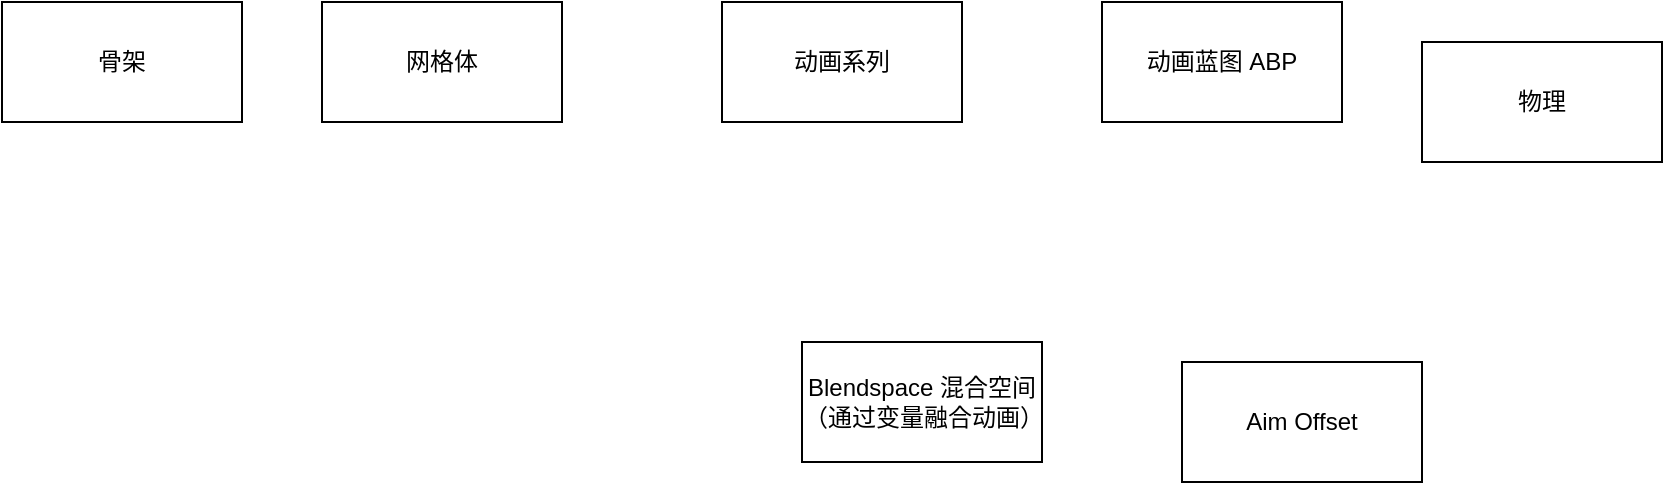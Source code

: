 <mxfile>
    <diagram id="YHRaSuUu0spOmOLHsfdV" name="第 1 页">
        <mxGraphModel dx="1874" dy="1552" grid="1" gridSize="10" guides="1" tooltips="1" connect="1" arrows="1" fold="1" page="1" pageScale="1" pageWidth="827" pageHeight="1169" math="0" shadow="0">
            <root>
                <mxCell id="0"/>
                <mxCell id="1" parent="0"/>
                <mxCell id="2" value="动画蓝图 ABP" style="whiteSpace=wrap;html=1;" parent="1" vertex="1">
                    <mxGeometry x="760" y="220" width="120" height="60" as="geometry"/>
                </mxCell>
                <mxCell id="3" value="骨架" style="whiteSpace=wrap;html=1;" parent="1" vertex="1">
                    <mxGeometry x="210" y="220" width="120" height="60" as="geometry"/>
                </mxCell>
                <mxCell id="4" value="网格体" style="whiteSpace=wrap;html=1;" parent="1" vertex="1">
                    <mxGeometry x="370" y="220" width="120" height="60" as="geometry"/>
                </mxCell>
                <mxCell id="5" value="动画系列" style="whiteSpace=wrap;html=1;" parent="1" vertex="1">
                    <mxGeometry x="570" y="220" width="120" height="60" as="geometry"/>
                </mxCell>
                <mxCell id="6" value="物理" style="whiteSpace=wrap;html=1;" parent="1" vertex="1">
                    <mxGeometry x="920" y="240" width="120" height="60" as="geometry"/>
                </mxCell>
                <mxCell id="7" value="Blendspace 混合空间（通过变量融合动画）" style="whiteSpace=wrap;html=1;" parent="1" vertex="1">
                    <mxGeometry x="610" y="390" width="120" height="60" as="geometry"/>
                </mxCell>
                <mxCell id="8" value="Aim Offset" style="whiteSpace=wrap;html=1;" parent="1" vertex="1">
                    <mxGeometry x="800" y="400" width="120" height="60" as="geometry"/>
                </mxCell>
            </root>
        </mxGraphModel>
    </diagram>
    <diagram id="vRYEzN3Ag8dpLWGYJltW" name="ALS">
        <mxGraphModel dx="1452" dy="517" grid="1" gridSize="10" guides="1" tooltips="1" connect="1" arrows="1" fold="1" page="1" pageScale="1" pageWidth="827" pageHeight="1169" math="0" shadow="0">
            <root>
                <mxCell id="iH8lI77wb18un7Hdm9NU-0"/>
                <mxCell id="iH8lI77wb18un7Hdm9NU-1" parent="iH8lI77wb18un7Hdm9NU-0"/>
                <mxCell id="iH8lI77wb18un7Hdm9NU-2" value="UpdateAnimation" style="shape=step;perimeter=stepPerimeter;whiteSpace=wrap;html=1;fixedSize=1;" vertex="1" parent="iH8lI77wb18un7Hdm9NU-1">
                    <mxGeometry x="140" y="370" width="120" height="80" as="geometry"/>
                </mxCell>
                <mxCell id="iH8lI77wb18un7Hdm9NU-3" value="AnimGraph" style="shape=step;perimeter=stepPerimeter;whiteSpace=wrap;html=1;fixedSize=1;" vertex="1" parent="iH8lI77wb18un7Hdm9NU-1">
                    <mxGeometry x="140" y="600" width="120" height="80" as="geometry"/>
                </mxCell>
                <mxCell id="iH8lI77wb18un7Hdm9NU-4" value="LayerBlending" style="swimlane;" vertex="1" parent="iH8lI77wb18un7Hdm9NU-1">
                    <mxGeometry x="370" y="540" width="400" height="320" as="geometry"/>
                </mxCell>
                <mxCell id="iH8lI77wb18un7Hdm9NU-5" value="BaseLayer" style="whiteSpace=wrap;html=1;" vertex="1" parent="iH8lI77wb18un7Hdm9NU-1">
                    <mxGeometry x="400" y="610" width="120" height="60" as="geometry"/>
                </mxCell>
                <mxCell id="iH8lI77wb18un7Hdm9NU-6" value="BaseLayer" style="whiteSpace=wrap;html=1;" vertex="1" parent="iH8lI77wb18un7Hdm9NU-1">
                    <mxGeometry x="70" y="990" width="120" height="60" as="geometry"/>
                </mxCell>
                <mxCell id="iH8lI77wb18un7Hdm9NU-7" value="LocomotionCycles" style="shape=step;perimeter=stepPerimeter;whiteSpace=wrap;html=1;fixedSize=1;" vertex="1" parent="iH8lI77wb18un7Hdm9NU-1">
                    <mxGeometry x="280" y="970" width="120" height="80" as="geometry"/>
                </mxCell>
                <mxCell id="iH8lI77wb18un7Hdm9NU-9" value="八个方向的" style="text;html=1;align=center;verticalAlign=middle;resizable=0;points=[];autosize=1;strokeColor=none;fillColor=none;" vertex="1" parent="iH8lI77wb18un7Hdm9NU-1">
                    <mxGeometry x="270" y="1190" width="80" height="20" as="geometry"/>
                </mxCell>
                <mxCell id="iH8lI77wb18un7Hdm9NU-11" value="曲线的作用" style="swimlane;fontStyle=0;childLayout=stackLayout;horizontal=1;startSize=30;horizontalStack=0;resizeParent=1;resizeParentMax=0;resizeLast=0;collapsible=1;marginBottom=0;" vertex="1" parent="iH8lI77wb18un7Hdm9NU-1">
                    <mxGeometry x="880" y="890" width="190" height="120" as="geometry"/>
                </mxCell>
                <mxCell id="iH8lI77wb18un7Hdm9NU-12" value="Weight_Gait    1 是走  2 是跑" style="text;strokeColor=none;fillColor=none;align=left;verticalAlign=middle;spacingLeft=4;spacingRight=4;overflow=hidden;points=[[0,0.5],[1,0.5]];portConstraint=eastwest;rotatable=0;" vertex="1" parent="iH8lI77wb18un7Hdm9NU-11">
                    <mxGeometry y="30" width="190" height="30" as="geometry"/>
                </mxCell>
                <mxCell id="iH8lI77wb18un7Hdm9NU-13" value="Item 2" style="text;strokeColor=none;fillColor=none;align=left;verticalAlign=middle;spacingLeft=4;spacingRight=4;overflow=hidden;points=[[0,0.5],[1,0.5]];portConstraint=eastwest;rotatable=0;" vertex="1" parent="iH8lI77wb18un7Hdm9NU-11">
                    <mxGeometry y="60" width="190" height="30" as="geometry"/>
                </mxCell>
                <mxCell id="iH8lI77wb18un7Hdm9NU-14" value="Item 3" style="text;strokeColor=none;fillColor=none;align=left;verticalAlign=middle;spacingLeft=4;spacingRight=4;overflow=hidden;points=[[0,0.5],[1,0.5]];portConstraint=eastwest;rotatable=0;" vertex="1" parent="iH8lI77wb18un7Hdm9NU-11">
                    <mxGeometry y="90" width="190" height="30" as="geometry"/>
                </mxCell>
                <mxCell id="iH8lI77wb18un7Hdm9NU-15" value="动画变量" style="swimlane;fontStyle=0;childLayout=stackLayout;horizontal=1;startSize=30;horizontalStack=0;resizeParent=1;resizeParentMax=0;resizeLast=0;collapsible=1;marginBottom=0;" vertex="1" parent="iH8lI77wb18un7Hdm9NU-1">
                    <mxGeometry x="510" y="890" width="330" height="120" as="geometry"/>
                </mxCell>
                <mxCell id="iH8lI77wb18un7Hdm9NU-16" value="StrideBlend   表示步伐，有Speed 和曲线得来的" style="text;strokeColor=none;fillColor=none;align=left;verticalAlign=middle;spacingLeft=4;spacingRight=4;overflow=hidden;points=[[0,0.5],[1,0.5]];portConstraint=eastwest;rotatable=0;" vertex="1" parent="iH8lI77wb18un7Hdm9NU-15">
                    <mxGeometry y="30" width="330" height="30" as="geometry"/>
                </mxCell>
                <mxCell id="iH8lI77wb18un7Hdm9NU-17" value="WalkRunBlend 根据角色自己的gait 状态" style="text;strokeColor=none;fillColor=none;align=left;verticalAlign=middle;spacingLeft=4;spacingRight=4;overflow=hidden;points=[[0,0.5],[1,0.5]];portConstraint=eastwest;rotatable=0;" vertex="1" parent="iH8lI77wb18un7Hdm9NU-15">
                    <mxGeometry y="60" width="330" height="30" as="geometry"/>
                </mxCell>
                <mxCell id="iH8lI77wb18un7Hdm9NU-18" value="Item 3" style="text;strokeColor=none;fillColor=none;align=left;verticalAlign=middle;spacingLeft=4;spacingRight=4;overflow=hidden;points=[[0,0.5],[1,0.5]];portConstraint=eastwest;rotatable=0;" vertex="1" parent="iH8lI77wb18un7Hdm9NU-15">
                    <mxGeometry y="90" width="330" height="30" as="geometry"/>
                </mxCell>
                <mxCell id="iH8lI77wb18un7Hdm9NU-19" value="(N) CycleBlending" style="swimlane;fontStyle=0;childLayout=stackLayout;horizontal=1;startSize=30;horizontalStack=0;resizeParent=1;resizeParentMax=0;resizeLast=0;collapsible=1;marginBottom=0;" vertex="1" parent="iH8lI77wb18un7Hdm9NU-1">
                    <mxGeometry x="250" y="1260" width="240" height="120" as="geometry"/>
                </mxCell>
                <mxCell id="iH8lI77wb18un7Hdm9NU-20" value="先缓存" style="text;strokeColor=none;fillColor=none;align=left;verticalAlign=middle;spacingLeft=4;spacingRight=4;overflow=hidden;points=[[0,0.5],[1,0.5]];portConstraint=eastwest;rotatable=0;" vertex="1" parent="iH8lI77wb18un7Hdm9NU-19">
                    <mxGeometry y="30" width="240" height="30" as="geometry"/>
                </mxCell>
                <mxCell id="iH8lI77wb18un7Hdm9NU-21" value="向前和冲刺  根据条件融合新的向前" style="text;strokeColor=none;fillColor=none;align=left;verticalAlign=middle;spacingLeft=4;spacingRight=4;overflow=hidden;points=[[0,0.5],[1,0.5]];portConstraint=eastwest;rotatable=0;" vertex="1" parent="iH8lI77wb18un7Hdm9NU-19">
                    <mxGeometry y="60" width="240" height="30" as="geometry"/>
                </mxCell>
                <mxCell id="iH8lI77wb18un7Hdm9NU-22" value="然后把方向" style="text;strokeColor=none;fillColor=none;align=left;verticalAlign=middle;spacingLeft=4;spacingRight=4;overflow=hidden;points=[[0,0.5],[1,0.5]];portConstraint=eastwest;rotatable=0;" vertex="1" parent="iH8lI77wb18un7Hdm9NU-19">
                    <mxGeometry y="90" width="240" height="30" as="geometry"/>
                </mxCell>
                <mxCell id="iH8lI77wb18un7Hdm9NU-23" value="MovemenDirection" style="text;html=1;align=center;verticalAlign=middle;resizable=0;points=[];autosize=1;strokeColor=none;fillColor=none;" vertex="1" parent="iH8lI77wb18un7Hdm9NU-1">
                    <mxGeometry x="40" y="1290" width="120" height="20" as="geometry"/>
                </mxCell>
                <mxCell id="iH8lI77wb18un7Hdm9NU-24" value="Feet_Crossing" style="text;html=1;align=center;verticalAlign=middle;resizable=0;points=[];autosize=1;strokeColor=none;fillColor=none;" vertex="1" parent="iH8lI77wb18un7Hdm9NU-1">
                    <mxGeometry x="25" y="1330" width="90" height="20" as="geometry"/>
                </mxCell>
                <mxCell id="iH8lI77wb18un7Hdm9NU-25" value="HipOrientation_Bias" style="text;html=1;align=center;verticalAlign=middle;resizable=0;points=[];autosize=1;strokeColor=none;fillColor=none;" vertex="1" parent="iH8lI77wb18un7Hdm9NU-1">
                    <mxGeometry y="1360" width="120" height="20" as="geometry"/>
                </mxCell>
                <mxCell id="iH8lI77wb18un7Hdm9NU-26" value="脚步交叉" style="text;html=1;align=center;verticalAlign=middle;resizable=0;points=[];autosize=1;strokeColor=none;fillColor=none;" vertex="1" parent="iH8lI77wb18un7Hdm9NU-1">
                    <mxGeometry x="120" y="1330" width="60" height="20" as="geometry"/>
                </mxCell>
                <mxCell id="iH8lI77wb18un7Hdm9NU-27" value="胯部的位置" style="text;html=1;align=center;verticalAlign=middle;resizable=0;points=[];autosize=1;strokeColor=none;fillColor=none;" vertex="1" parent="iH8lI77wb18un7Hdm9NU-1">
                    <mxGeometry x="120" y="1370" width="80" height="20" as="geometry"/>
                </mxCell>
                <mxCell id="iH8lI77wb18un7Hdm9NU-28" value="(N) LocomotionCycles" style="swimlane;fontStyle=0;childLayout=stackLayout;horizontal=1;startSize=30;horizontalStack=0;resizeParent=1;resizeParentMax=0;resizeLast=0;collapsible=1;marginBottom=0;" vertex="1" parent="iH8lI77wb18un7Hdm9NU-1">
                    <mxGeometry x="235" y="1110" width="240" height="60" as="geometry"/>
                </mxCell>
                <mxCell id="iH8lI77wb18un7Hdm9NU-30" value="向前和冲刺  根据条件融合新的向前" style="text;strokeColor=none;fillColor=none;align=left;verticalAlign=middle;spacingLeft=4;spacingRight=4;overflow=hidden;points=[[0,0.5],[1,0.5]];portConstraint=eastwest;rotatable=0;" vertex="1" parent="iH8lI77wb18un7Hdm9NU-28">
                    <mxGeometry y="30" width="240" height="30" as="geometry"/>
                </mxCell>
                <mxCell id="iH8lI77wb18un7Hdm9NU-32" value="(N) Directional States" style="swimlane;fontStyle=0;childLayout=stackLayout;horizontal=1;startSize=30;horizontalStack=0;resizeParent=1;resizeParentMax=0;resizeLast=0;collapsible=1;marginBottom=0;" vertex="1" parent="iH8lI77wb18un7Hdm9NU-1">
                    <mxGeometry x="280" y="1430" width="140" height="60" as="geometry"/>
                </mxCell>
                <mxCell id="iH8lI77wb18un7Hdm9NU-33" value="八方向融合" style="text;strokeColor=none;fillColor=none;align=left;verticalAlign=middle;spacingLeft=4;spacingRight=4;overflow=hidden;points=[[0,0.5],[1,0.5]];portConstraint=eastwest;rotatable=0;" vertex="1" parent="iH8lI77wb18un7Hdm9NU-32">
                    <mxGeometry y="30" width="140" height="30" as="geometry"/>
                </mxCell>
                <mxCell id="iH8lI77wb18un7Hdm9NU-36" value="应用斜扩展" style="text;html=1;align=center;verticalAlign=middle;resizable=0;points=[];autosize=1;strokeColor=none;fillColor=none;" vertex="1" parent="iH8lI77wb18un7Hdm9NU-1">
                    <mxGeometry x="560" y="1120" width="80" height="20" as="geometry"/>
                </mxCell>
                <mxCell id="iH8lI77wb18un7Hdm9NU-37" value="加倾斜" style="text;html=1;align=center;verticalAlign=middle;resizable=0;points=[];autosize=1;strokeColor=none;fillColor=none;" vertex="1" parent="iH8lI77wb18un7Hdm9NU-1">
                    <mxGeometry x="575" y="1160" width="50" height="20" as="geometry"/>
                </mxCell>
                <mxCell id="iH8lI77wb18un7Hdm9NU-38" value="&lt;br&gt;？？？&lt;br&gt;" style="text;html=1;align=center;verticalAlign=middle;resizable=0;points=[];autosize=1;strokeColor=none;fillColor=none;" vertex="1" parent="iH8lI77wb18un7Hdm9NU-1">
                    <mxGeometry x="650" y="1100" width="50" height="30" as="geometry"/>
                </mxCell>
                <mxCell id="iH8lI77wb18un7Hdm9NU-40" value="Main Movement States" style="swimlane;" vertex="1" parent="iH8lI77wb18un7Hdm9NU-1">
                    <mxGeometry x="820" y="1100" width="440" height="250" as="geometry"/>
                </mxCell>
                <mxCell id="iH8lI77wb18un7Hdm9NU-41" value="空中" style="text;html=1;align=center;verticalAlign=middle;resizable=0;points=[];autosize=1;strokeColor=none;fillColor=none;" vertex="1" parent="iH8lI77wb18un7Hdm9NU-40">
                    <mxGeometry x="110" y="60" width="40" height="20" as="geometry"/>
                </mxCell>
                <mxCell id="iH8lI77wb18un7Hdm9NU-42" value="在地面上" style="text;html=1;align=center;verticalAlign=middle;resizable=0;points=[];autosize=1;strokeColor=none;fillColor=none;" vertex="1" parent="iH8lI77wb18un7Hdm9NU-1">
                    <mxGeometry x="900" y="1270" width="60" height="20" as="geometry"/>
                </mxCell>
                <mxCell id="iH8lI77wb18un7Hdm9NU-47" value="" style="shape=flexArrow;endArrow=classic;startArrow=classic;html=1;" edge="1" parent="iH8lI77wb18un7Hdm9NU-1" target="iH8lI77wb18un7Hdm9NU-48">
                    <mxGeometry width="100" height="100" relative="1" as="geometry">
                        <mxPoint x="1090" y="1260" as="sourcePoint"/>
                        <mxPoint x="1190" y="1160" as="targetPoint"/>
                    </mxGeometry>
                </mxCell>
                <mxCell id="iH8lI77wb18un7Hdm9NU-48" value="Vertical Container" style="swimlane;" vertex="1" parent="iH8lI77wb18un7Hdm9NU-1">
                    <mxGeometry x="1090" y="1060" width="200" height="200" as="geometry"/>
                </mxCell>
                <mxCell id="iH8lI77wb18un7Hdm9NU-49" value="Main Grounded States" style="swimlane;" vertex="1" parent="iH8lI77wb18un7Hdm9NU-1">
                    <mxGeometry x="827" y="1430" width="200" height="200" as="geometry"/>
                </mxCell>
                <mxCell id="iH8lI77wb18un7Hdm9NU-50" value="翻滚" style="text;html=1;align=center;verticalAlign=middle;resizable=0;points=[];autosize=1;strokeColor=none;fillColor=none;" vertex="1" parent="iH8lI77wb18un7Hdm9NU-49">
                    <mxGeometry x="33" y="60" width="40" height="20" as="geometry"/>
                </mxCell>
                <mxCell id="iH8lI77wb18un7Hdm9NU-51" value="站立" style="text;html=1;align=center;verticalAlign=middle;resizable=0;points=[];autosize=1;strokeColor=none;fillColor=none;" vertex="1" parent="iH8lI77wb18un7Hdm9NU-49">
                    <mxGeometry x="133" y="60" width="40" height="20" as="geometry"/>
                </mxCell>
                <mxCell id="iH8lI77wb18un7Hdm9NU-52" value="蹲" style="text;html=1;align=center;verticalAlign=middle;resizable=0;points=[];autosize=1;strokeColor=none;fillColor=none;" vertex="1" parent="iH8lI77wb18un7Hdm9NU-1">
                    <mxGeometry x="895" y="1580" width="30" height="20" as="geometry"/>
                </mxCell>
                <mxCell id="iH8lI77wb18un7Hdm9NU-53" value="(N) Locomotion Detail" style="swimlane;" vertex="1" parent="iH8lI77wb18un7Hdm9NU-1">
                    <mxGeometry x="180" y="1600" width="320" height="250" as="geometry"/>
                </mxCell>
                <mxCell id="iH8lI77wb18un7Hdm9NU-54" value="这里包含(N) LocomotionCycles" style="text;html=1;align=center;verticalAlign=middle;resizable=0;points=[];autosize=1;strokeColor=none;fillColor=none;" vertex="1" parent="iH8lI77wb18un7Hdm9NU-1">
                    <mxGeometry x="240" y="1680" width="180" height="20" as="geometry"/>
                </mxCell>
                <mxCell id="iH8lI77wb18un7Hdm9NU-55" value="VelocityBlend&amp;nbsp; &amp;nbsp; 来确定方向的融合" style="text;html=1;align=center;verticalAlign=middle;resizable=0;points=[];autosize=1;strokeColor=none;fillColor=none;" vertex="1" parent="iH8lI77wb18un7Hdm9NU-1">
                    <mxGeometry x="-30" y="1460" width="200" height="20" as="geometry"/>
                </mxCell>
                <mxCell id="iH8lI77wb18un7Hdm9NU-56" value="(N) Locomotion States" style="swimlane;" vertex="1" parent="iH8lI77wb18un7Hdm9NU-1">
                    <mxGeometry x="-340" y="1540" width="440" height="390" as="geometry"/>
                </mxCell>
                <mxCell id="iH8lI77wb18un7Hdm9NU-57" value="移动和不移动切换 还有停步的处理" style="text;html=1;align=center;verticalAlign=middle;resizable=0;points=[];autosize=1;strokeColor=none;fillColor=none;" vertex="1" parent="iH8lI77wb18un7Hdm9NU-1">
                    <mxGeometry x="-310" y="1610" width="200" height="20" as="geometry"/>
                </mxCell>
                <mxCell id="iH8lI77wb18un7Hdm9NU-58" value="OverlayLayer" style="swimlane;" vertex="1" parent="iH8lI77wb18un7Hdm9NU-1">
                    <mxGeometry x="1080" y="1890" width="200" height="200" as="geometry"/>
                </mxCell>
                <mxCell id="iH8lI77wb18un7Hdm9NU-59" value="可以看成手上的动作" style="text;html=1;align=center;verticalAlign=middle;resizable=0;points=[];autosize=1;strokeColor=none;fillColor=none;" vertex="1" parent="iH8lI77wb18un7Hdm9NU-58">
                    <mxGeometry x="20" y="60" width="120" height="20" as="geometry"/>
                </mxCell>
                <mxCell id="iH8lI77wb18un7Hdm9NU-60" value="BaseLayer" style="swimlane;startSize=23;" vertex="1" parent="iH8lI77wb18un7Hdm9NU-1">
                    <mxGeometry x="1060" y="1620" width="200" height="200" as="geometry"/>
                </mxCell>
                <mxCell id="iH8lI77wb18un7Hdm9NU-61" value="BasePoses" style="swimlane;" vertex="1" parent="iH8lI77wb18un7Hdm9NU-1">
                    <mxGeometry x="1060" y="2150" width="200" height="200" as="geometry"/>
                </mxCell>
                <mxCell id="iH8lI77wb18un7Hdm9NU-62" value="&lt;span style=&quot;font-weight: 700&quot;&gt;站立和蹲的姿势快照&lt;/span&gt;" style="text;html=1;align=center;verticalAlign=middle;resizable=0;points=[];autosize=1;strokeColor=none;fillColor=none;" vertex="1" parent="iH8lI77wb18un7Hdm9NU-1">
                    <mxGeometry x="1090" y="2210" width="120" height="20" as="geometry"/>
                </mxCell>
                <mxCell id="iH8lI77wb18un7Hdm9NU-63" value="LayerBlending" style="swimlane;" vertex="1" parent="iH8lI77wb18un7Hdm9NU-1">
                    <mxGeometry x="1350" y="1950" width="200" height="200" as="geometry"/>
                </mxCell>
                <mxCell id="iH8lI77wb18un7Hdm9NU-64" value="分部分融合" style="text;html=1;align=center;verticalAlign=middle;resizable=0;points=[];autosize=1;strokeColor=none;fillColor=none;" vertex="1" parent="iH8lI77wb18un7Hdm9NU-1">
                    <mxGeometry x="1380" y="2030" width="80" height="20" as="geometry"/>
                </mxCell>
                <mxCell id="iH8lI77wb18un7Hdm9NU-65" value="PlayerCameraManager" style="swimlane;startSize=23;" vertex="1" parent="iH8lI77wb18un7Hdm9NU-1">
                    <mxGeometry x="-360" y="2300" width="200" height="200" as="geometry"/>
                </mxCell>
                <mxCell id="iH8lI77wb18un7Hdm9NU-66" value="也有个蓝图" style="text;html=1;align=center;verticalAlign=middle;resizable=0;points=[];autosize=1;strokeColor=none;fillColor=none;" vertex="1" parent="iH8lI77wb18un7Hdm9NU-1">
                    <mxGeometry x="-330" y="2250" width="80" height="20" as="geometry"/>
                </mxCell>
                <mxCell id="iH8lI77wb18un7Hdm9NU-67" value="主要为旋转模式的过渡" style="text;html=1;align=center;verticalAlign=middle;resizable=0;points=[];autosize=1;strokeColor=none;fillColor=none;" vertex="1" parent="iH8lI77wb18un7Hdm9NU-1">
                    <mxGeometry x="-240" y="2250" width="140" height="20" as="geometry"/>
                </mxCell>
            </root>
        </mxGraphModel>
    </diagram>
</mxfile>